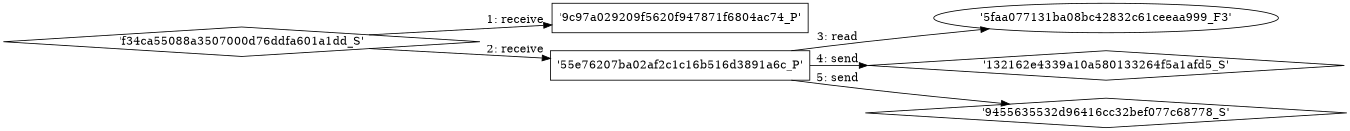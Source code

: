 digraph "D:\Learning\Paper\apt\基于CTI的攻击预警\Dataset\攻击图\ASGfromALLCTI\Tony Blair has NOT died today.dot" {
rankdir="LR"
size="9"
fixedsize="false"
splines="true"
nodesep=0.3
ranksep=0
fontsize=10
overlap="scalexy"
engine= "neato"
	"'9c97a029209f5620f947871f6804ac74_P'" [node_type=Process shape=box]
	"'f34ca55088a3507000d76ddfa601a1dd_S'" [node_type=Socket shape=diamond]
	"'f34ca55088a3507000d76ddfa601a1dd_S'" -> "'9c97a029209f5620f947871f6804ac74_P'" [label="1: receive"]
	"'55e76207ba02af2c1c16b516d3891a6c_P'" [node_type=Process shape=box]
	"'f34ca55088a3507000d76ddfa601a1dd_S'" [node_type=Socket shape=diamond]
	"'f34ca55088a3507000d76ddfa601a1dd_S'" -> "'55e76207ba02af2c1c16b516d3891a6c_P'" [label="2: receive"]
	"'5faa077131ba08bc42832c61ceeaa999_F3'" [node_type=file shape=ellipse]
	"'55e76207ba02af2c1c16b516d3891a6c_P'" [node_type=Process shape=box]
	"'55e76207ba02af2c1c16b516d3891a6c_P'" -> "'5faa077131ba08bc42832c61ceeaa999_F3'" [label="3: read"]
	"'132162e4339a10a580133264f5a1afd5_S'" [node_type=Socket shape=diamond]
	"'55e76207ba02af2c1c16b516d3891a6c_P'" [node_type=Process shape=box]
	"'55e76207ba02af2c1c16b516d3891a6c_P'" -> "'132162e4339a10a580133264f5a1afd5_S'" [label="4: send"]
	"'9455635532d96416cc32bef077c68778_S'" [node_type=Socket shape=diamond]
	"'55e76207ba02af2c1c16b516d3891a6c_P'" [node_type=Process shape=box]
	"'55e76207ba02af2c1c16b516d3891a6c_P'" -> "'9455635532d96416cc32bef077c68778_S'" [label="5: send"]
}
